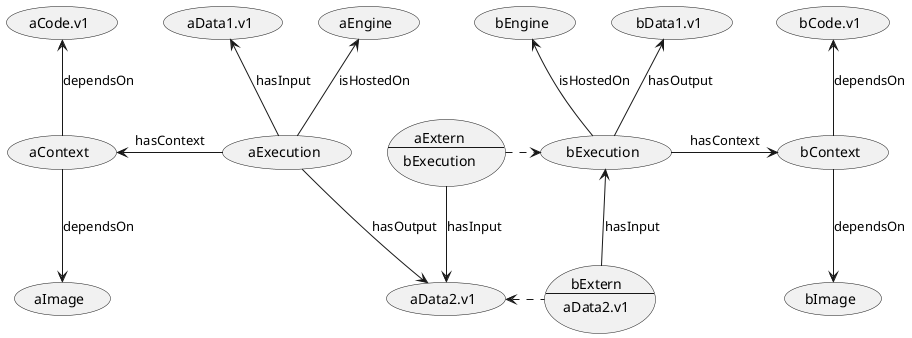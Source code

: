 ![PNG](https://github.com/SwissDataScienceCenter/documentation/wiki/images/KG-deployment.png)

    @startuml
    skinparam shadowing false
    (aCode.v1)<--(aContext): dependsOn
    (aContext)-->(aImage): dependsOn
    (aContext)<-(aExecution): hasContext
    (aData1.v1)<--(aExecution): hasInput
    (aExecution)-->(aData2.v1): hasOutput
    (aEngine)<--(aExecution): isHostedOn
    (aExtern\n--\nbExecution)-r->(aData2.v1):hasInput
    (bEngine)<--(bExecution): isHostedOn
    (bData1.v1)<--(bExecution): hasOutput
    (bExecution)<--(bExtern\n--\naData2.v1): hasInput
    (bExecution)->(bContext): hasContext
    (bCode.v1)<--(bContext): dependsOn
    (bContext)-->(bImage): dependsOn
    (bExecution)<.left.(aExtern\n--\nbExecution)
    (aData2.v1)<.right.(bExtern\n--\naData2.v1)
    @enduml
